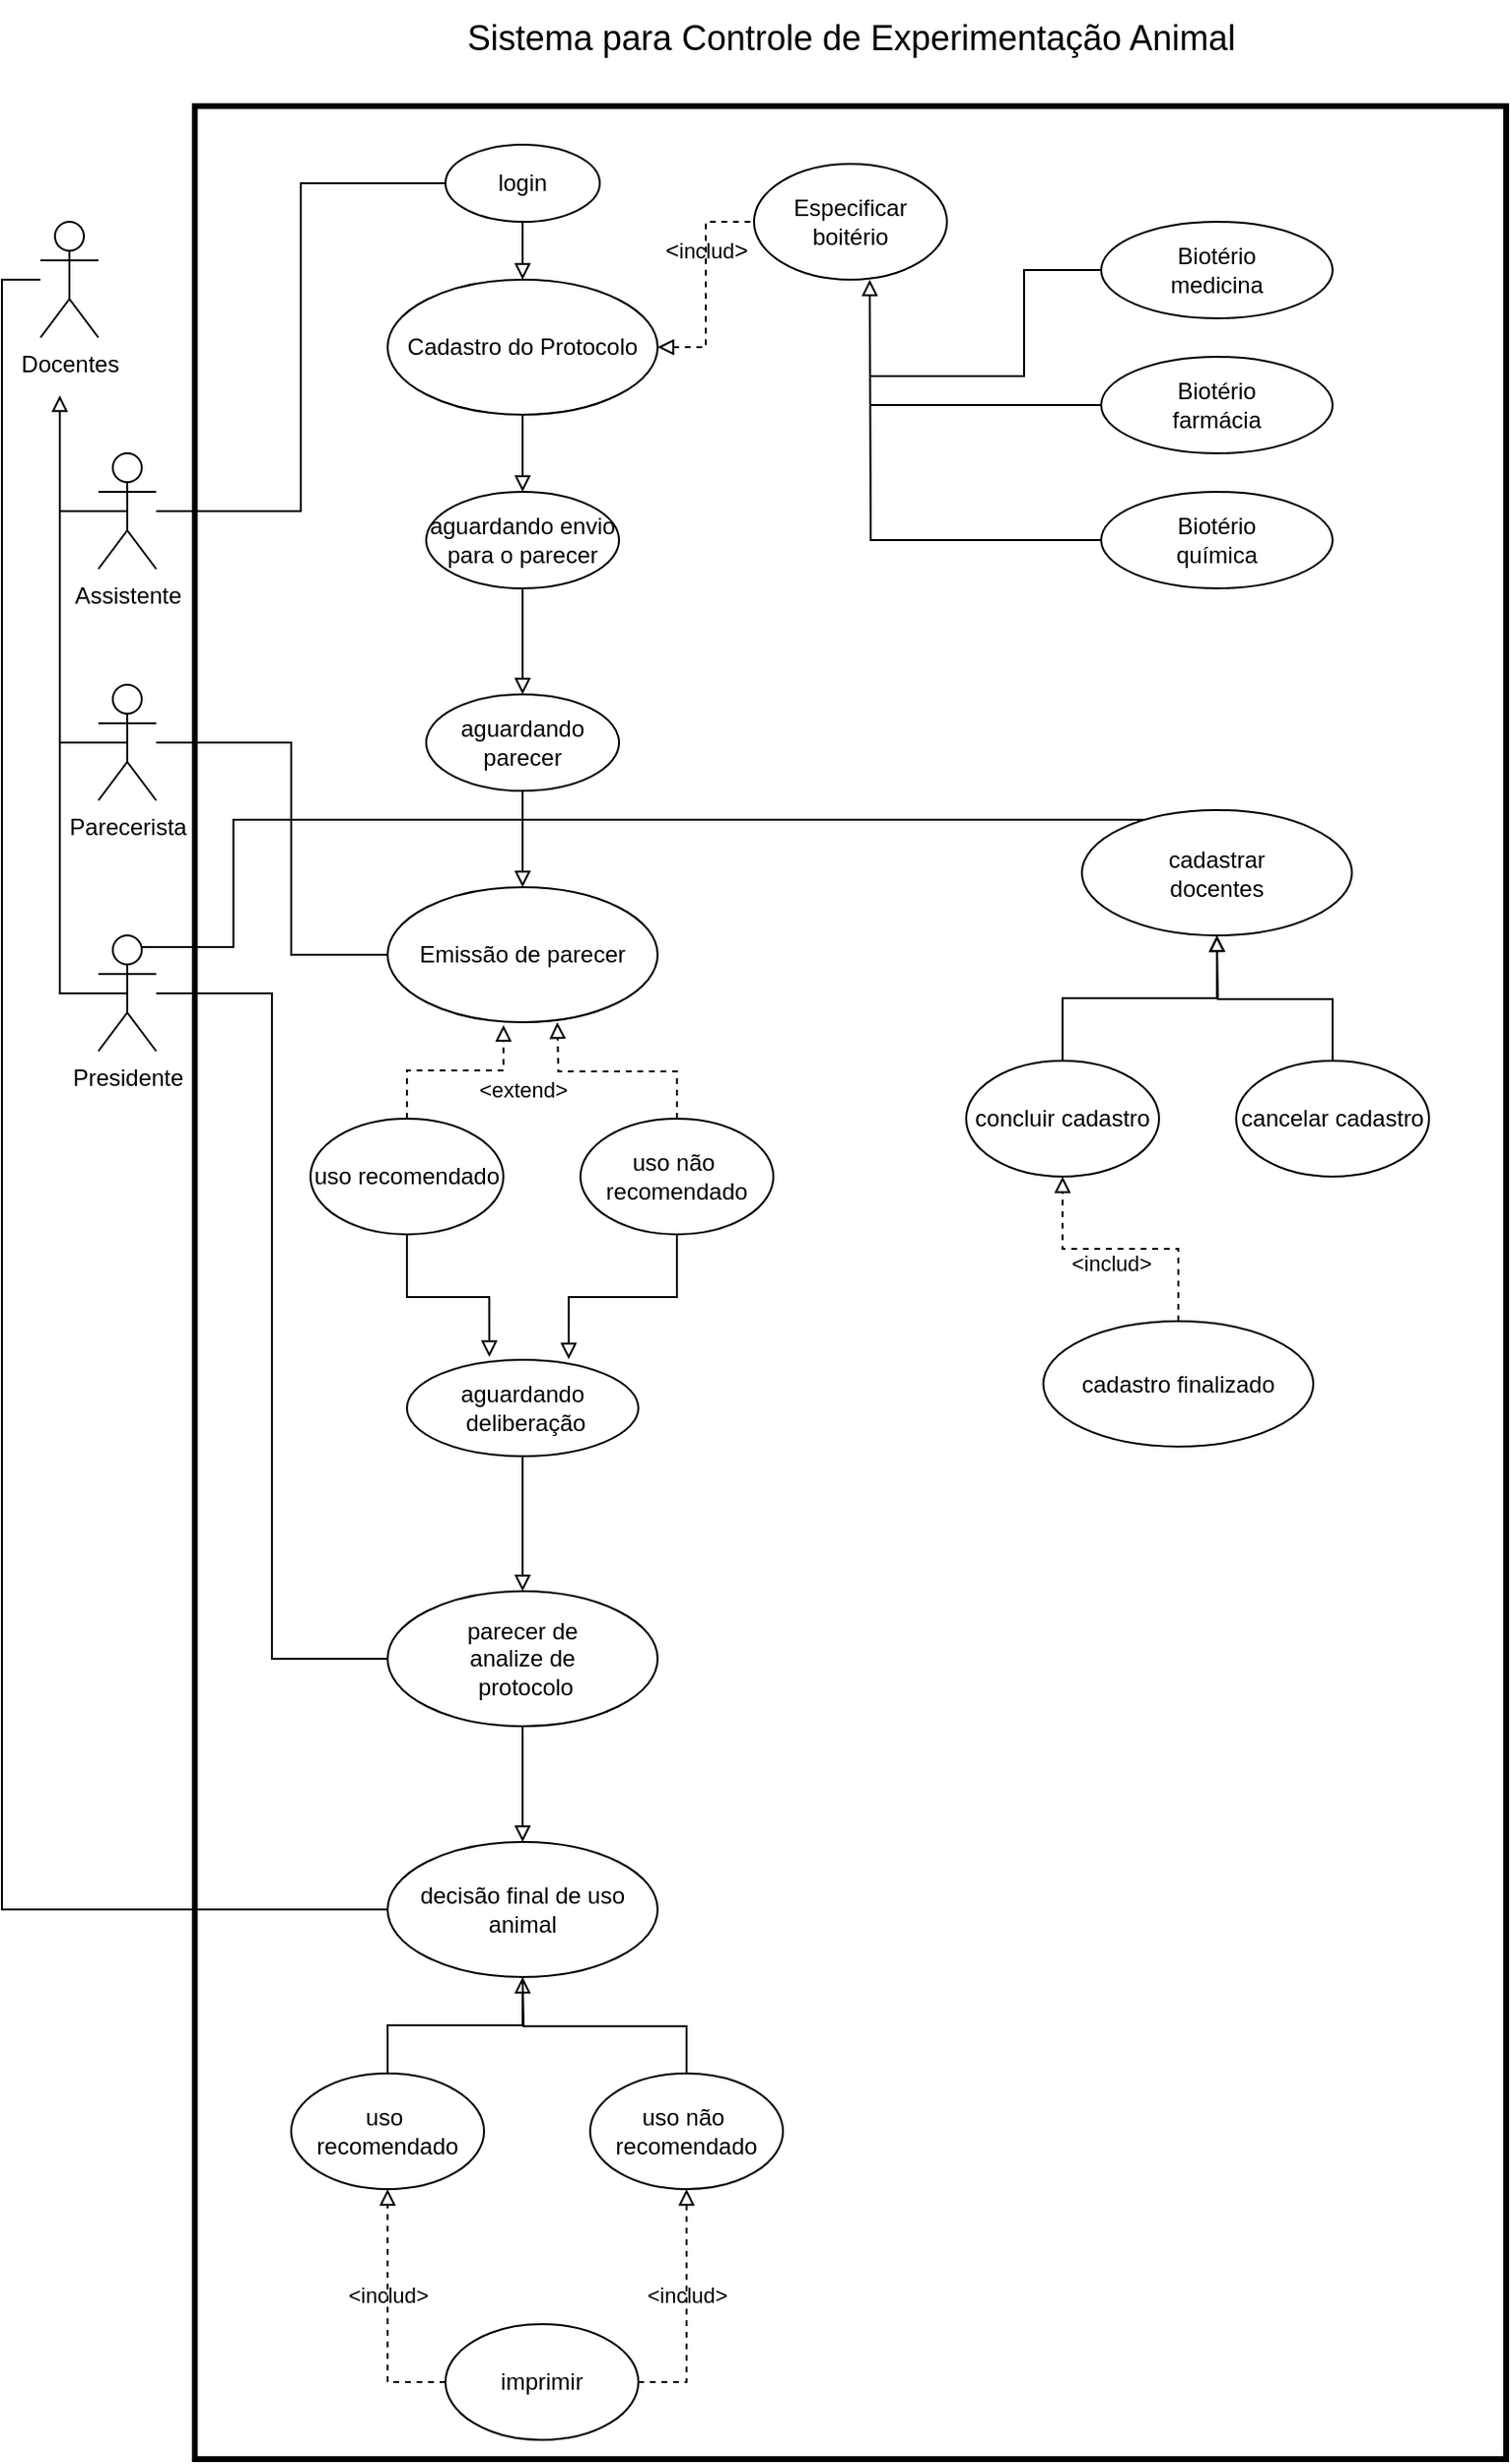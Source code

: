 <mxfile version="20.8.16" type="device"><diagram name="Página-1" id="gdiTHr4jRW0fQCXfNVPy"><mxGraphModel dx="692" dy="1878" grid="1" gridSize="10" guides="1" tooltips="1" connect="1" arrows="1" fold="1" page="1" pageScale="1" pageWidth="827" pageHeight="1169" math="0" shadow="0"><root><mxCell id="0"/><mxCell id="1" parent="0"/><mxCell id="-aM8RMwynXITEoMP4OKX-58" style="edgeStyle=orthogonalEdgeStyle;rounded=0;orthogonalLoop=1;jettySize=auto;html=1;entryX=0;entryY=0.5;entryDx=0;entryDy=0;fontSize=11;startArrow=none;startFill=0;endArrow=none;endFill=0;" edge="1" parent="1" source="-aM8RMwynXITEoMP4OKX-1" target="-aM8RMwynXITEoMP4OKX-46"><mxGeometry relative="1" as="geometry"><Array as="points"><mxPoint x="40" y="90"/><mxPoint x="40" y="935"/></Array></mxGeometry></mxCell><mxCell id="-aM8RMwynXITEoMP4OKX-1" value="Docentes" style="shape=umlActor;verticalLabelPosition=bottom;verticalAlign=top;html=1;outlineConnect=0;" vertex="1" parent="1"><mxGeometry x="60" y="60" width="30" height="60" as="geometry"/></mxCell><mxCell id="-aM8RMwynXITEoMP4OKX-2" style="edgeStyle=orthogonalEdgeStyle;rounded=0;orthogonalLoop=1;jettySize=auto;html=1;exitX=0.5;exitY=0.5;exitDx=0;exitDy=0;exitPerimeter=0;endArrow=block;endFill=0;" edge="1" parent="1" source="-aM8RMwynXITEoMP4OKX-3"><mxGeometry relative="1" as="geometry"><mxPoint x="70" y="150" as="targetPoint"/></mxGeometry></mxCell><mxCell id="-aM8RMwynXITEoMP4OKX-18" style="edgeStyle=orthogonalEdgeStyle;rounded=0;orthogonalLoop=1;jettySize=auto;html=1;entryX=0;entryY=0.5;entryDx=0;entryDy=0;endArrow=none;endFill=0;" edge="1" parent="1" source="-aM8RMwynXITEoMP4OKX-3" target="-aM8RMwynXITEoMP4OKX-87"><mxGeometry relative="1" as="geometry"/></mxCell><mxCell id="-aM8RMwynXITEoMP4OKX-3" value="Assistente" style="shape=umlActor;verticalLabelPosition=bottom;verticalAlign=top;html=1;outlineConnect=0;" vertex="1" parent="1"><mxGeometry x="90" y="180" width="30" height="60" as="geometry"/></mxCell><mxCell id="-aM8RMwynXITEoMP4OKX-4" style="edgeStyle=orthogonalEdgeStyle;rounded=0;orthogonalLoop=1;jettySize=auto;html=1;exitX=0.5;exitY=0.5;exitDx=0;exitDy=0;exitPerimeter=0;endArrow=none;endFill=0;" edge="1" parent="1" source="-aM8RMwynXITEoMP4OKX-5"><mxGeometry relative="1" as="geometry"><mxPoint x="70" y="210" as="targetPoint"/></mxGeometry></mxCell><mxCell id="-aM8RMwynXITEoMP4OKX-27" style="edgeStyle=orthogonalEdgeStyle;rounded=0;orthogonalLoop=1;jettySize=auto;html=1;fontSize=11;startArrow=none;startFill=0;endArrow=none;endFill=0;" edge="1" parent="1" source="-aM8RMwynXITEoMP4OKX-5" target="-aM8RMwynXITEoMP4OKX-20"><mxGeometry relative="1" as="geometry"><Array as="points"><mxPoint x="190" y="330"/><mxPoint x="190" y="440"/></Array></mxGeometry></mxCell><mxCell id="-aM8RMwynXITEoMP4OKX-5" value="Parecerista" style="shape=umlActor;verticalLabelPosition=bottom;verticalAlign=top;html=1;outlineConnect=0;" vertex="1" parent="1"><mxGeometry x="90" y="300" width="30" height="60" as="geometry"/></mxCell><mxCell id="-aM8RMwynXITEoMP4OKX-8" style="edgeStyle=orthogonalEdgeStyle;rounded=0;orthogonalLoop=1;jettySize=auto;html=1;entryX=0;entryY=0.5;entryDx=0;entryDy=0;endArrow=none;endFill=0;dashed=1;startArrow=block;startFill=0;" edge="1" parent="1" source="-aM8RMwynXITEoMP4OKX-9" target="-aM8RMwynXITEoMP4OKX-10"><mxGeometry relative="1" as="geometry"/></mxCell><mxCell id="-aM8RMwynXITEoMP4OKX-36" style="edgeStyle=orthogonalEdgeStyle;rounded=0;orthogonalLoop=1;jettySize=auto;html=1;entryX=0.5;entryY=0;entryDx=0;entryDy=0;fontSize=11;startArrow=none;startFill=0;endArrow=block;endFill=0;" edge="1" parent="1" source="-aM8RMwynXITEoMP4OKX-9" target="-aM8RMwynXITEoMP4OKX-34"><mxGeometry relative="1" as="geometry"/></mxCell><mxCell id="-aM8RMwynXITEoMP4OKX-9" value="Cadastro do Protocolo" style="ellipse;whiteSpace=wrap;html=1;" vertex="1" parent="1"><mxGeometry x="240" y="90" width="140" height="70" as="geometry"/></mxCell><mxCell id="-aM8RMwynXITEoMP4OKX-10" value="Especificar&lt;br&gt;boitério" style="ellipse;whiteSpace=wrap;html=1;" vertex="1" parent="1"><mxGeometry x="430" y="30" width="100" height="60" as="geometry"/></mxCell><mxCell id="-aM8RMwynXITEoMP4OKX-11" style="edgeStyle=orthogonalEdgeStyle;rounded=0;orthogonalLoop=1;jettySize=auto;html=1;endArrow=block;endFill=0;" edge="1" parent="1" source="-aM8RMwynXITEoMP4OKX-12"><mxGeometry relative="1" as="geometry"><mxPoint x="490" y="90" as="targetPoint"/></mxGeometry></mxCell><mxCell id="-aM8RMwynXITEoMP4OKX-12" value="Biotério&lt;br&gt;química" style="ellipse;whiteSpace=wrap;html=1;" vertex="1" parent="1"><mxGeometry x="610" y="200" width="120" height="50" as="geometry"/></mxCell><mxCell id="-aM8RMwynXITEoMP4OKX-13" style="edgeStyle=orthogonalEdgeStyle;rounded=0;orthogonalLoop=1;jettySize=auto;html=1;endArrow=none;endFill=0;" edge="1" parent="1" source="-aM8RMwynXITEoMP4OKX-14"><mxGeometry relative="1" as="geometry"><mxPoint x="490" y="155" as="targetPoint"/></mxGeometry></mxCell><mxCell id="-aM8RMwynXITEoMP4OKX-14" value="Biotério&lt;br&gt;farmácia" style="ellipse;whiteSpace=wrap;html=1;" vertex="1" parent="1"><mxGeometry x="610" y="130" width="120" height="50" as="geometry"/></mxCell><mxCell id="-aM8RMwynXITEoMP4OKX-15" style="edgeStyle=orthogonalEdgeStyle;rounded=0;orthogonalLoop=1;jettySize=auto;html=1;exitX=0;exitY=0.5;exitDx=0;exitDy=0;endArrow=none;endFill=0;" edge="1" parent="1" source="-aM8RMwynXITEoMP4OKX-16"><mxGeometry relative="1" as="geometry"><mxPoint x="490" y="140" as="targetPoint"/><Array as="points"><mxPoint x="570" y="85"/><mxPoint x="570" y="140"/></Array></mxGeometry></mxCell><mxCell id="-aM8RMwynXITEoMP4OKX-16" value="Biotério&lt;br&gt;medicina" style="ellipse;whiteSpace=wrap;html=1;" vertex="1" parent="1"><mxGeometry x="610" y="60" width="120" height="50" as="geometry"/></mxCell><mxCell id="-aM8RMwynXITEoMP4OKX-19" value="&amp;lt;&lt;font style=&quot;font-size: 11px;&quot;&gt;includ&lt;/font&gt;&amp;gt;" style="text;html=1;align=center;verticalAlign=middle;resizable=0;points=[];autosize=1;strokeColor=none;fillColor=none;" vertex="1" parent="1"><mxGeometry x="370" y="60" width="70" height="30" as="geometry"/></mxCell><mxCell id="-aM8RMwynXITEoMP4OKX-20" value="Emissão de parecer" style="ellipse;whiteSpace=wrap;html=1;" vertex="1" parent="1"><mxGeometry x="240" y="405" width="140" height="70" as="geometry"/></mxCell><mxCell id="-aM8RMwynXITEoMP4OKX-24" style="edgeStyle=orthogonalEdgeStyle;rounded=0;orthogonalLoop=1;jettySize=auto;html=1;exitX=0.5;exitY=0.5;exitDx=0;exitDy=0;exitPerimeter=0;fontSize=11;startArrow=none;startFill=0;endArrow=none;endFill=0;" edge="1" parent="1" source="-aM8RMwynXITEoMP4OKX-21"><mxGeometry relative="1" as="geometry"><mxPoint x="70" y="330" as="targetPoint"/></mxGeometry></mxCell><mxCell id="-aM8RMwynXITEoMP4OKX-44" style="edgeStyle=orthogonalEdgeStyle;rounded=0;orthogonalLoop=1;jettySize=auto;html=1;entryX=0;entryY=0.5;entryDx=0;entryDy=0;fontSize=11;startArrow=none;startFill=0;endArrow=none;endFill=0;" edge="1" parent="1" source="-aM8RMwynXITEoMP4OKX-21" target="-aM8RMwynXITEoMP4OKX-43"><mxGeometry relative="1" as="geometry"/></mxCell><mxCell id="-aM8RMwynXITEoMP4OKX-82" style="edgeStyle=orthogonalEdgeStyle;rounded=0;orthogonalLoop=1;jettySize=auto;html=1;fontSize=11;startArrow=none;startFill=0;endArrow=none;endFill=0;exitX=0.75;exitY=0.1;exitDx=0;exitDy=0;exitPerimeter=0;" edge="1" parent="1" source="-aM8RMwynXITEoMP4OKX-21" target="-aM8RMwynXITEoMP4OKX-74"><mxGeometry relative="1" as="geometry"><Array as="points"><mxPoint x="160" y="436"/><mxPoint x="160" y="370"/></Array></mxGeometry></mxCell><mxCell id="-aM8RMwynXITEoMP4OKX-21" value="Presidente" style="shape=umlActor;verticalLabelPosition=bottom;verticalAlign=top;html=1;outlineConnect=0;" vertex="1" parent="1"><mxGeometry x="90" y="430" width="30" height="60" as="geometry"/></mxCell><mxCell id="-aM8RMwynXITEoMP4OKX-32" style="edgeStyle=orthogonalEdgeStyle;rounded=0;orthogonalLoop=1;jettySize=auto;html=1;exitX=0.5;exitY=0;exitDx=0;exitDy=0;dashed=1;fontSize=11;startArrow=none;startFill=0;endArrow=block;endFill=0;" edge="1" parent="1" source="-aM8RMwynXITEoMP4OKX-29"><mxGeometry relative="1" as="geometry"><mxPoint x="328" y="475" as="targetPoint"/></mxGeometry></mxCell><mxCell id="-aM8RMwynXITEoMP4OKX-42" style="edgeStyle=orthogonalEdgeStyle;rounded=0;orthogonalLoop=1;jettySize=auto;html=1;entryX=0.699;entryY=-0.006;entryDx=0;entryDy=0;entryPerimeter=0;fontSize=11;startArrow=none;startFill=0;endArrow=block;endFill=0;" edge="1" parent="1" source="-aM8RMwynXITEoMP4OKX-29" target="-aM8RMwynXITEoMP4OKX-40"><mxGeometry relative="1" as="geometry"/></mxCell><mxCell id="-aM8RMwynXITEoMP4OKX-29" value="uso não&amp;nbsp;&lt;br&gt;recomendado" style="ellipse;whiteSpace=wrap;html=1;" vertex="1" parent="1"><mxGeometry x="340" y="525" width="100" height="60" as="geometry"/></mxCell><mxCell id="-aM8RMwynXITEoMP4OKX-31" style="edgeStyle=orthogonalEdgeStyle;rounded=0;orthogonalLoop=1;jettySize=auto;html=1;entryX=0.429;entryY=1.021;entryDx=0;entryDy=0;entryPerimeter=0;fontSize=11;startArrow=none;startFill=0;endArrow=block;endFill=0;dashed=1;" edge="1" parent="1" source="-aM8RMwynXITEoMP4OKX-30" target="-aM8RMwynXITEoMP4OKX-20"><mxGeometry relative="1" as="geometry"/></mxCell><mxCell id="-aM8RMwynXITEoMP4OKX-41" style="edgeStyle=orthogonalEdgeStyle;rounded=0;orthogonalLoop=1;jettySize=auto;html=1;entryX=0.356;entryY=-0.029;entryDx=0;entryDy=0;entryPerimeter=0;fontSize=11;startArrow=none;startFill=0;endArrow=block;endFill=0;" edge="1" parent="1" source="-aM8RMwynXITEoMP4OKX-30" target="-aM8RMwynXITEoMP4OKX-40"><mxGeometry relative="1" as="geometry"/></mxCell><mxCell id="-aM8RMwynXITEoMP4OKX-30" value="uso recomendado" style="ellipse;whiteSpace=wrap;html=1;" vertex="1" parent="1"><mxGeometry x="200" y="525" width="100" height="60" as="geometry"/></mxCell><mxCell id="-aM8RMwynXITEoMP4OKX-33" value="&amp;lt;extend&amp;gt;" style="text;html=1;align=center;verticalAlign=middle;resizable=0;points=[];autosize=1;strokeColor=none;fillColor=none;fontSize=11;" vertex="1" parent="1"><mxGeometry x="275" y="495" width="70" height="30" as="geometry"/></mxCell><mxCell id="-aM8RMwynXITEoMP4OKX-37" style="edgeStyle=orthogonalEdgeStyle;rounded=0;orthogonalLoop=1;jettySize=auto;html=1;entryX=0.5;entryY=0;entryDx=0;entryDy=0;fontSize=11;startArrow=none;startFill=0;endArrow=block;endFill=0;" edge="1" parent="1" source="-aM8RMwynXITEoMP4OKX-34" target="-aM8RMwynXITEoMP4OKX-35"><mxGeometry relative="1" as="geometry"/></mxCell><mxCell id="-aM8RMwynXITEoMP4OKX-34" value="aguardando envio&lt;br&gt;para o parecer" style="ellipse;whiteSpace=wrap;html=1;" vertex="1" parent="1"><mxGeometry x="260" y="200" width="100" height="50" as="geometry"/></mxCell><mxCell id="-aM8RMwynXITEoMP4OKX-38" style="edgeStyle=orthogonalEdgeStyle;rounded=0;orthogonalLoop=1;jettySize=auto;html=1;entryX=0.5;entryY=0;entryDx=0;entryDy=0;fontSize=11;startArrow=none;startFill=0;endArrow=block;endFill=0;" edge="1" parent="1" source="-aM8RMwynXITEoMP4OKX-35" target="-aM8RMwynXITEoMP4OKX-20"><mxGeometry relative="1" as="geometry"/></mxCell><mxCell id="-aM8RMwynXITEoMP4OKX-35" value="aguardando parecer" style="ellipse;whiteSpace=wrap;html=1;" vertex="1" parent="1"><mxGeometry x="260" y="305" width="100" height="50" as="geometry"/></mxCell><mxCell id="-aM8RMwynXITEoMP4OKX-45" style="edgeStyle=orthogonalEdgeStyle;rounded=0;orthogonalLoop=1;jettySize=auto;html=1;exitX=0.5;exitY=1;exitDx=0;exitDy=0;entryX=0.5;entryY=0;entryDx=0;entryDy=0;fontSize=11;startArrow=none;startFill=0;endArrow=block;endFill=0;" edge="1" parent="1" source="-aM8RMwynXITEoMP4OKX-40" target="-aM8RMwynXITEoMP4OKX-43"><mxGeometry relative="1" as="geometry"/></mxCell><mxCell id="-aM8RMwynXITEoMP4OKX-40" value="aguardando&lt;br&gt;&amp;nbsp;deliberação" style="ellipse;whiteSpace=wrap;html=1;" vertex="1" parent="1"><mxGeometry x="250" y="650" width="120" height="50" as="geometry"/></mxCell><mxCell id="-aM8RMwynXITEoMP4OKX-50" style="edgeStyle=orthogonalEdgeStyle;rounded=0;orthogonalLoop=1;jettySize=auto;html=1;entryX=0.5;entryY=0;entryDx=0;entryDy=0;fontSize=11;startArrow=none;startFill=0;endArrow=block;endFill=0;" edge="1" parent="1" source="-aM8RMwynXITEoMP4OKX-43" target="-aM8RMwynXITEoMP4OKX-46"><mxGeometry relative="1" as="geometry"/></mxCell><mxCell id="-aM8RMwynXITEoMP4OKX-43" value="parecer de&lt;br&gt;analize de&lt;br&gt;&amp;nbsp;protocolo" style="ellipse;whiteSpace=wrap;html=1;" vertex="1" parent="1"><mxGeometry x="240" y="770" width="140" height="70" as="geometry"/></mxCell><mxCell id="-aM8RMwynXITEoMP4OKX-46" value="decisão final de uso animal" style="ellipse;whiteSpace=wrap;html=1;" vertex="1" parent="1"><mxGeometry x="240" y="900" width="140" height="70" as="geometry"/></mxCell><mxCell id="-aM8RMwynXITEoMP4OKX-69" style="edgeStyle=orthogonalEdgeStyle;rounded=0;orthogonalLoop=1;jettySize=auto;html=1;entryX=0.5;entryY=1;entryDx=0;entryDy=0;fontSize=11;startArrow=none;startFill=0;endArrow=block;endFill=0;" edge="1" parent="1" source="-aM8RMwynXITEoMP4OKX-52" target="-aM8RMwynXITEoMP4OKX-46"><mxGeometry relative="1" as="geometry"/></mxCell><mxCell id="-aM8RMwynXITEoMP4OKX-52" value="uso&amp;nbsp;&lt;br&gt;recomendado" style="ellipse;whiteSpace=wrap;html=1;" vertex="1" parent="1"><mxGeometry x="190" y="1020" width="100" height="60" as="geometry"/></mxCell><mxCell id="-aM8RMwynXITEoMP4OKX-72" style="edgeStyle=orthogonalEdgeStyle;rounded=0;orthogonalLoop=1;jettySize=auto;html=1;exitX=0;exitY=0.5;exitDx=0;exitDy=0;entryX=0.5;entryY=1;entryDx=0;entryDy=0;fontSize=11;startArrow=none;startFill=0;endArrow=block;endFill=0;dashed=1;" edge="1" parent="1" source="-aM8RMwynXITEoMP4OKX-59" target="-aM8RMwynXITEoMP4OKX-52"><mxGeometry relative="1" as="geometry"/></mxCell><mxCell id="-aM8RMwynXITEoMP4OKX-73" style="edgeStyle=orthogonalEdgeStyle;rounded=0;orthogonalLoop=1;jettySize=auto;html=1;entryX=0.5;entryY=1;entryDx=0;entryDy=0;dashed=1;fontSize=11;startArrow=none;startFill=0;endArrow=block;endFill=0;exitX=1;exitY=0.5;exitDx=0;exitDy=0;" edge="1" parent="1" source="-aM8RMwynXITEoMP4OKX-59" target="-aM8RMwynXITEoMP4OKX-51"><mxGeometry relative="1" as="geometry"/></mxCell><mxCell id="-aM8RMwynXITEoMP4OKX-59" value="imprimir" style="ellipse;whiteSpace=wrap;html=1;" vertex="1" parent="1"><mxGeometry x="270" y="1150" width="100" height="60" as="geometry"/></mxCell><mxCell id="-aM8RMwynXITEoMP4OKX-66" value="&amp;lt;includ&amp;gt;" style="text;html=1;align=center;verticalAlign=middle;resizable=0;points=[];autosize=1;strokeColor=none;fillColor=none;fontSize=11;" vertex="1" parent="1"><mxGeometry x="205" y="1120" width="70" height="30" as="geometry"/></mxCell><mxCell id="-aM8RMwynXITEoMP4OKX-67" value="&amp;lt;includ&amp;gt;" style="text;html=1;align=center;verticalAlign=middle;resizable=0;points=[];autosize=1;strokeColor=none;fillColor=none;fontSize=11;" vertex="1" parent="1"><mxGeometry x="360" y="1120" width="70" height="30" as="geometry"/></mxCell><mxCell id="-aM8RMwynXITEoMP4OKX-71" style="edgeStyle=orthogonalEdgeStyle;rounded=0;orthogonalLoop=1;jettySize=auto;html=1;exitX=0.5;exitY=0;exitDx=0;exitDy=0;fontSize=11;startArrow=none;startFill=0;endArrow=none;endFill=0;" edge="1" parent="1" source="-aM8RMwynXITEoMP4OKX-51"><mxGeometry relative="1" as="geometry"><mxPoint x="310" y="970" as="targetPoint"/></mxGeometry></mxCell><mxCell id="-aM8RMwynXITEoMP4OKX-51" value="uso não&amp;nbsp;&lt;br&gt;recomendado" style="ellipse;whiteSpace=wrap;html=1;" vertex="1" parent="1"><mxGeometry x="345" y="1020" width="100" height="60" as="geometry"/></mxCell><mxCell id="-aM8RMwynXITEoMP4OKX-74" value="cadastrar&lt;br&gt;docentes" style="ellipse;whiteSpace=wrap;html=1;" vertex="1" parent="1"><mxGeometry x="600" y="365" width="140" height="65" as="geometry"/></mxCell><mxCell id="-aM8RMwynXITEoMP4OKX-80" style="edgeStyle=orthogonalEdgeStyle;rounded=0;orthogonalLoop=1;jettySize=auto;html=1;exitX=0.5;exitY=0;exitDx=0;exitDy=0;entryX=0.5;entryY=1;entryDx=0;entryDy=0;fontSize=11;startArrow=none;startFill=0;endArrow=block;endFill=0;dashed=1;" edge="1" parent="1" source="-aM8RMwynXITEoMP4OKX-75" target="-aM8RMwynXITEoMP4OKX-77"><mxGeometry relative="1" as="geometry"/></mxCell><mxCell id="-aM8RMwynXITEoMP4OKX-75" value="cadastro finalizado" style="ellipse;whiteSpace=wrap;html=1;" vertex="1" parent="1"><mxGeometry x="580" y="630" width="140" height="65" as="geometry"/></mxCell><mxCell id="-aM8RMwynXITEoMP4OKX-79" style="edgeStyle=orthogonalEdgeStyle;rounded=0;orthogonalLoop=1;jettySize=auto;html=1;exitX=0.5;exitY=0;exitDx=0;exitDy=0;fontSize=11;startArrow=none;startFill=0;endArrow=block;endFill=0;" edge="1" parent="1" source="-aM8RMwynXITEoMP4OKX-76"><mxGeometry relative="1" as="geometry"><mxPoint x="670.0" y="430" as="targetPoint"/></mxGeometry></mxCell><mxCell id="-aM8RMwynXITEoMP4OKX-76" value="cancelar cadastro" style="ellipse;whiteSpace=wrap;html=1;" vertex="1" parent="1"><mxGeometry x="680" y="495" width="100" height="60" as="geometry"/></mxCell><mxCell id="-aM8RMwynXITEoMP4OKX-78" style="edgeStyle=orthogonalEdgeStyle;rounded=0;orthogonalLoop=1;jettySize=auto;html=1;entryX=0.5;entryY=1;entryDx=0;entryDy=0;fontSize=11;startArrow=none;startFill=0;endArrow=block;endFill=0;" edge="1" parent="1" source="-aM8RMwynXITEoMP4OKX-77" target="-aM8RMwynXITEoMP4OKX-74"><mxGeometry relative="1" as="geometry"/></mxCell><mxCell id="-aM8RMwynXITEoMP4OKX-77" value="concluir cadastro" style="ellipse;whiteSpace=wrap;html=1;" vertex="1" parent="1"><mxGeometry x="540" y="495" width="100" height="60" as="geometry"/></mxCell><mxCell id="-aM8RMwynXITEoMP4OKX-81" value="&amp;lt;includ&amp;gt;" style="text;html=1;align=center;verticalAlign=middle;resizable=0;points=[];autosize=1;strokeColor=none;fillColor=none;fontSize=11;" vertex="1" parent="1"><mxGeometry x="580" y="585" width="70" height="30" as="geometry"/></mxCell><mxCell id="-aM8RMwynXITEoMP4OKX-83" value="" style="rounded=0;whiteSpace=wrap;html=1;fontSize=11;gradientColor=none;fillColor=none;strokeWidth=3;" vertex="1" parent="1"><mxGeometry x="140" width="680" height="1220" as="geometry"/></mxCell><mxCell id="-aM8RMwynXITEoMP4OKX-86" value="&lt;font style=&quot;font-size: 18px;&quot;&gt;Sistema para Controle de Experimentação Animal&lt;/font&gt;" style="text;html=1;align=center;verticalAlign=middle;resizable=0;points=[];autosize=1;strokeColor=none;fillColor=none;fontSize=11;" vertex="1" parent="1"><mxGeometry x="270" y="-55" width="420" height="40" as="geometry"/></mxCell><mxCell id="-aM8RMwynXITEoMP4OKX-88" style="edgeStyle=orthogonalEdgeStyle;rounded=0;orthogonalLoop=1;jettySize=auto;html=1;exitX=0.5;exitY=1;exitDx=0;exitDy=0;entryX=0.5;entryY=0;entryDx=0;entryDy=0;fontSize=18;startArrow=none;startFill=0;endArrow=block;endFill=0;" edge="1" parent="1" source="-aM8RMwynXITEoMP4OKX-87" target="-aM8RMwynXITEoMP4OKX-9"><mxGeometry relative="1" as="geometry"/></mxCell><mxCell id="-aM8RMwynXITEoMP4OKX-87" value="login" style="ellipse;whiteSpace=wrap;html=1;" vertex="1" parent="1"><mxGeometry x="270" y="20" width="80" height="40" as="geometry"/></mxCell></root></mxGraphModel></diagram></mxfile>